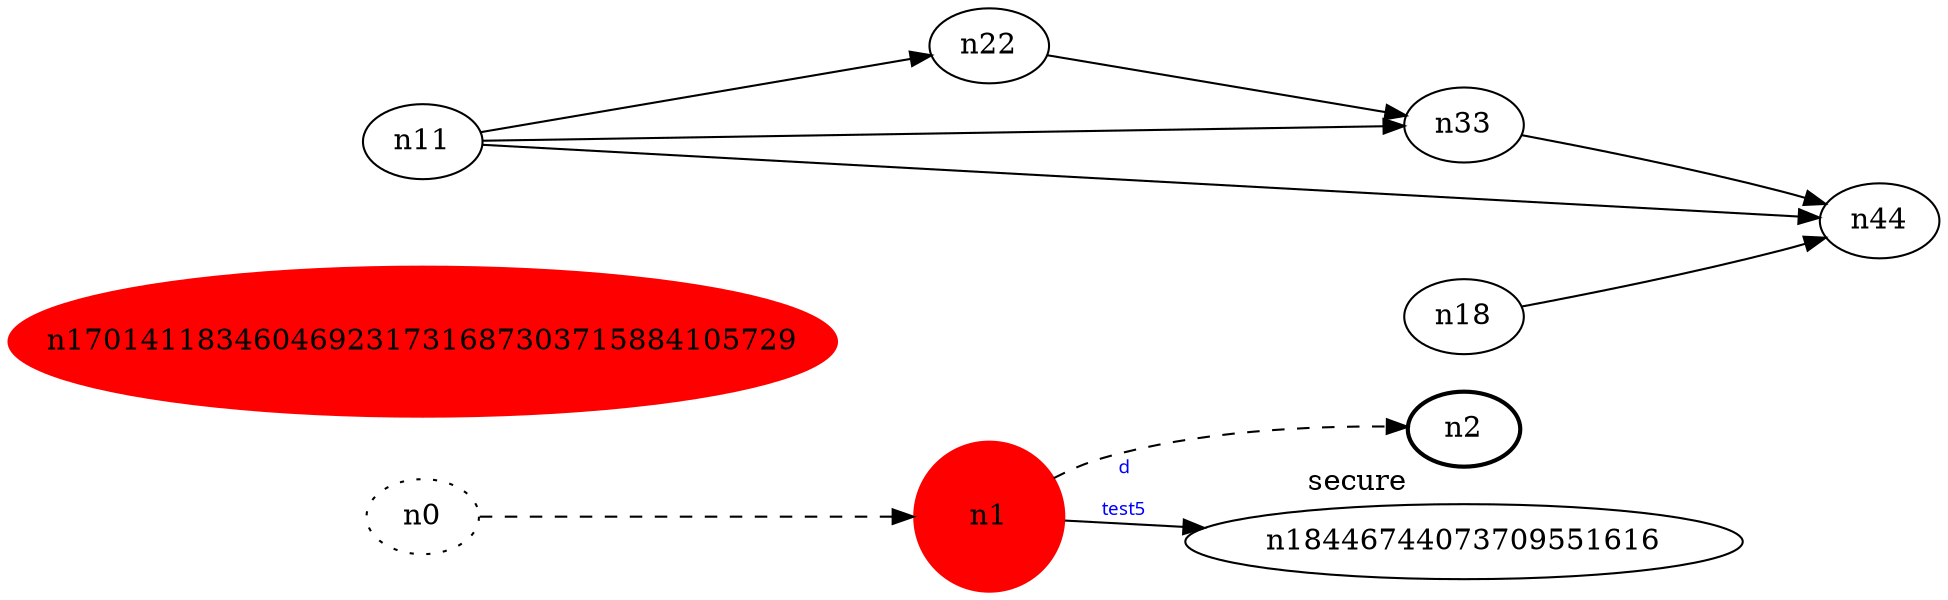 digraph test5 {
	rankdir=LR;
	fontcolor=blue; /* c0; c1; c0 -- c4294967296 */
	n0 [style=dotted, fillcolor="#123456"]; // c2; c3; c2 -- c20804301725198095
	n170141183460469231731687303715884105729 [height=1, width=1, color=red, style=filled];
	n1 [height=1, width=1, color=red, style=filled];
	n2 [style=bold, xlabel="secure"];
	n0 -> n1 -> n2[style=dashed];
	n1 -> n18446744073709551616 [fontname="comic sans", label="d\n\l\G", fontcolor=blue, fontsize=9];
	n11 -> n22;
	n11 -> n33;
	n11 -> n44;
	n22 -> n33;
	n18 -> n44;
	n33 -> n44;
}
